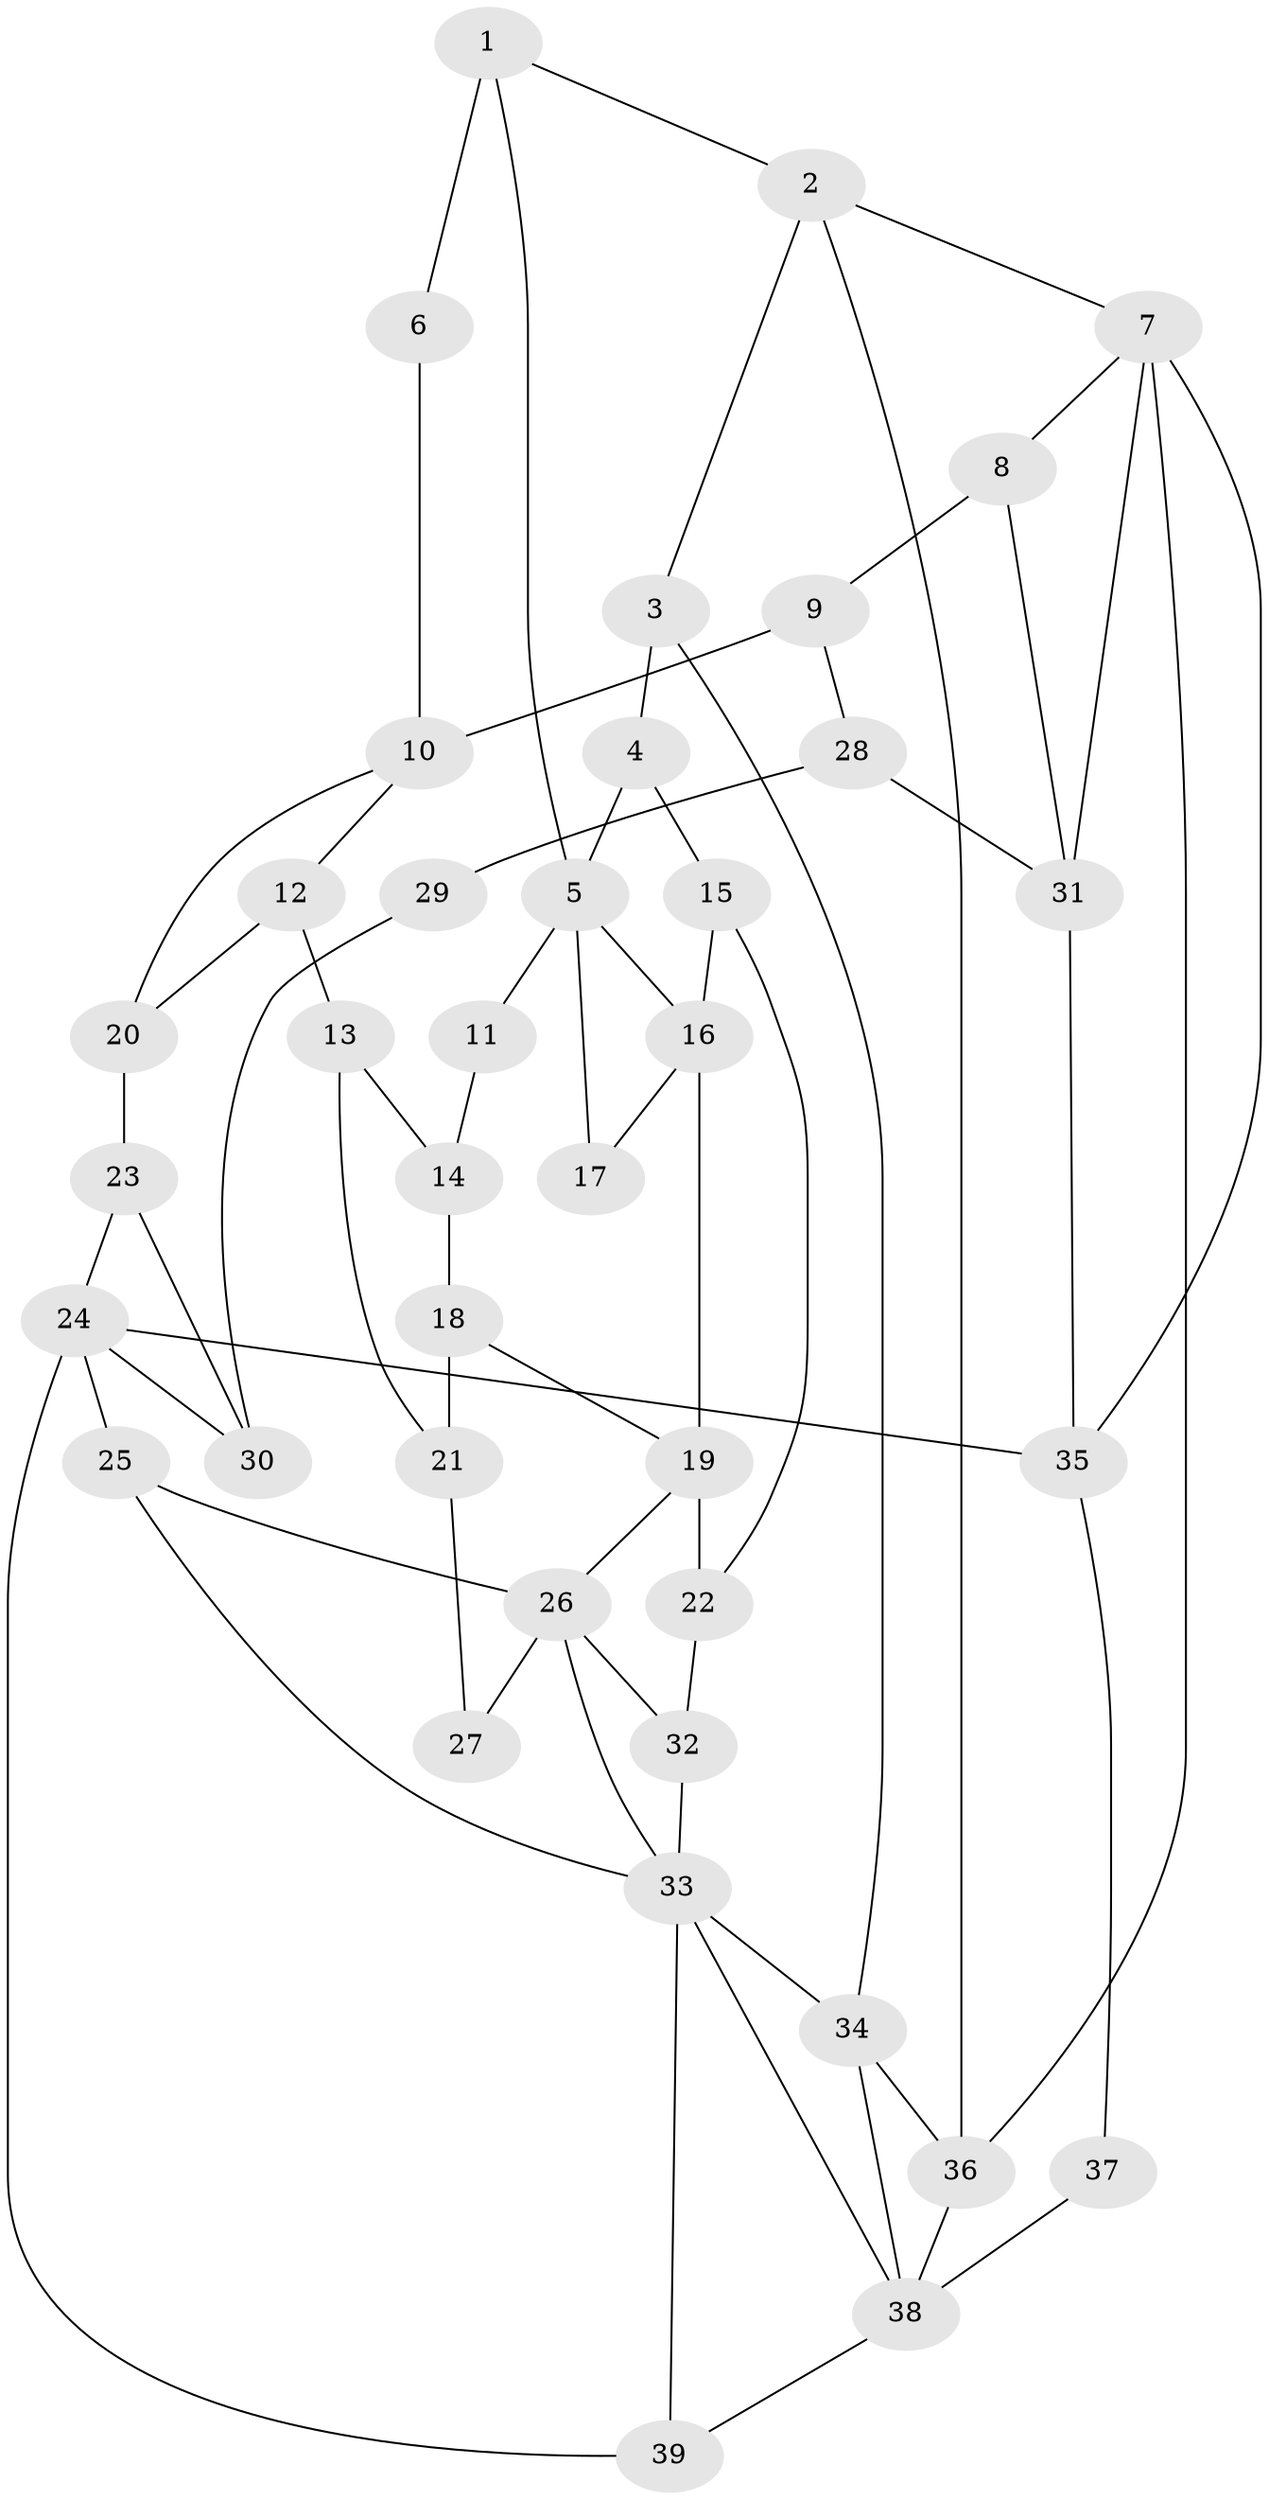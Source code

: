 // original degree distribution, {3: 0.02564102564102564, 4: 0.21794871794871795, 5: 0.5641025641025641, 6: 0.19230769230769232}
// Generated by graph-tools (version 1.1) at 2025/38/03/09/25 02:38:49]
// undirected, 39 vertices, 66 edges
graph export_dot {
graph [start="1"]
  node [color=gray90,style=filled];
  1;
  2;
  3;
  4;
  5;
  6;
  7;
  8;
  9;
  10;
  11;
  12;
  13;
  14;
  15;
  16;
  17;
  18;
  19;
  20;
  21;
  22;
  23;
  24;
  25;
  26;
  27;
  28;
  29;
  30;
  31;
  32;
  33;
  34;
  35;
  36;
  37;
  38;
  39;
  1 -- 2 [weight=1.0];
  1 -- 5 [weight=1.0];
  1 -- 6 [weight=2.0];
  2 -- 3 [weight=1.0];
  2 -- 7 [weight=1.0];
  2 -- 36 [weight=1.0];
  3 -- 4 [weight=2.0];
  3 -- 34 [weight=1.0];
  4 -- 5 [weight=1.0];
  4 -- 15 [weight=2.0];
  5 -- 11 [weight=2.0];
  5 -- 16 [weight=1.0];
  5 -- 17 [weight=1.0];
  6 -- 10 [weight=2.0];
  7 -- 8 [weight=1.0];
  7 -- 31 [weight=2.0];
  7 -- 35 [weight=1.0];
  7 -- 36 [weight=1.0];
  8 -- 9 [weight=1.0];
  8 -- 31 [weight=1.0];
  9 -- 10 [weight=2.0];
  9 -- 28 [weight=1.0];
  10 -- 12 [weight=1.0];
  10 -- 20 [weight=1.0];
  11 -- 14 [weight=1.0];
  12 -- 13 [weight=1.0];
  12 -- 20 [weight=1.0];
  13 -- 14 [weight=1.0];
  13 -- 21 [weight=1.0];
  14 -- 18 [weight=1.0];
  15 -- 16 [weight=1.0];
  15 -- 22 [weight=1.0];
  16 -- 17 [weight=2.0];
  16 -- 19 [weight=2.0];
  18 -- 19 [weight=1.0];
  18 -- 21 [weight=1.0];
  19 -- 22 [weight=1.0];
  19 -- 26 [weight=1.0];
  20 -- 23 [weight=1.0];
  21 -- 27 [weight=1.0];
  22 -- 32 [weight=1.0];
  23 -- 24 [weight=1.0];
  23 -- 30 [weight=1.0];
  24 -- 25 [weight=2.0];
  24 -- 30 [weight=1.0];
  24 -- 35 [weight=1.0];
  24 -- 39 [weight=1.0];
  25 -- 26 [weight=1.0];
  25 -- 33 [weight=1.0];
  26 -- 27 [weight=2.0];
  26 -- 32 [weight=1.0];
  26 -- 33 [weight=1.0];
  28 -- 29 [weight=2.0];
  28 -- 31 [weight=2.0];
  29 -- 30 [weight=1.0];
  31 -- 35 [weight=1.0];
  32 -- 33 [weight=1.0];
  33 -- 34 [weight=1.0];
  33 -- 38 [weight=1.0];
  33 -- 39 [weight=1.0];
  34 -- 36 [weight=1.0];
  34 -- 38 [weight=1.0];
  35 -- 37 [weight=1.0];
  36 -- 38 [weight=1.0];
  37 -- 38 [weight=2.0];
  38 -- 39 [weight=1.0];
}
